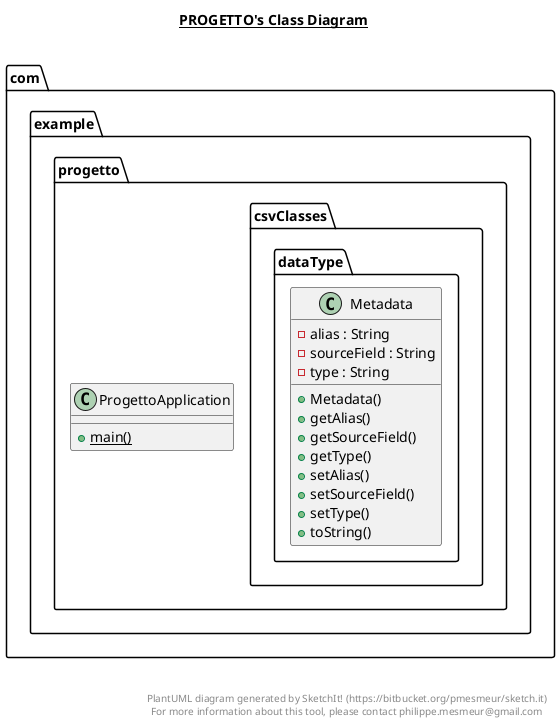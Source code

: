 @startuml

title __PROGETTO's Class Diagram__\n


    namespace com.example.progetto {
      class csvClasses.dataType.Metadata {
          - alias : String
          - sourceField : String
          - type : String
          + Metadata()
          + getAlias()
          + getSourceField()
          + getType()
          + setAlias()
          + setSourceField()
          + setType()
          + toString()
      }
    }

    namespace com.example.progetto {
      class com.example.progetto.ProgettoApplication {
          {static} + main()
      }
    }

  



right footer


PlantUML diagram generated by SketchIt! (https://bitbucket.org/pmesmeur/sketch.it)
For more information about this tool, please contact philippe.mesmeur@gmail.com
endfooter

@enduml
